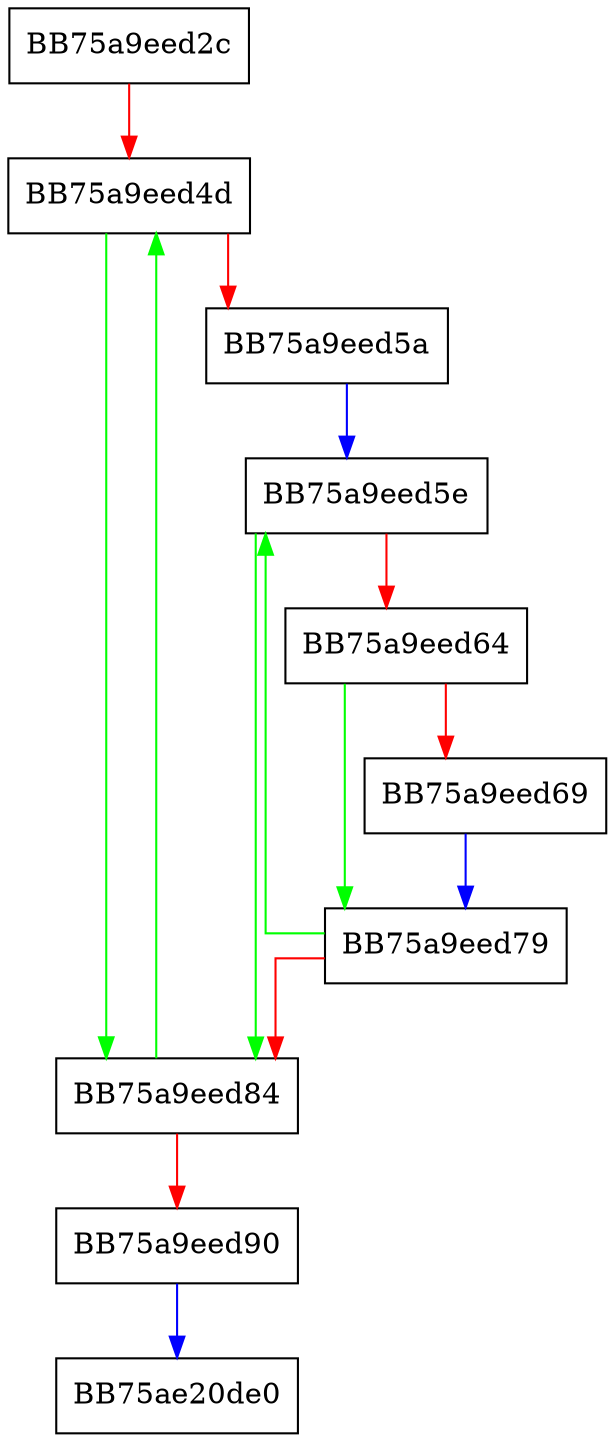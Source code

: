 digraph _Cnd_unregister_at_thread_exit {
  node [shape="box"];
  graph [splines=ortho];
  BB75a9eed2c -> BB75a9eed4d [color="red"];
  BB75a9eed4d -> BB75a9eed84 [color="green"];
  BB75a9eed4d -> BB75a9eed5a [color="red"];
  BB75a9eed5a -> BB75a9eed5e [color="blue"];
  BB75a9eed5e -> BB75a9eed84 [color="green"];
  BB75a9eed5e -> BB75a9eed64 [color="red"];
  BB75a9eed64 -> BB75a9eed79 [color="green"];
  BB75a9eed64 -> BB75a9eed69 [color="red"];
  BB75a9eed69 -> BB75a9eed79 [color="blue"];
  BB75a9eed79 -> BB75a9eed5e [color="green"];
  BB75a9eed79 -> BB75a9eed84 [color="red"];
  BB75a9eed84 -> BB75a9eed4d [color="green"];
  BB75a9eed84 -> BB75a9eed90 [color="red"];
  BB75a9eed90 -> BB75ae20de0 [color="blue"];
}